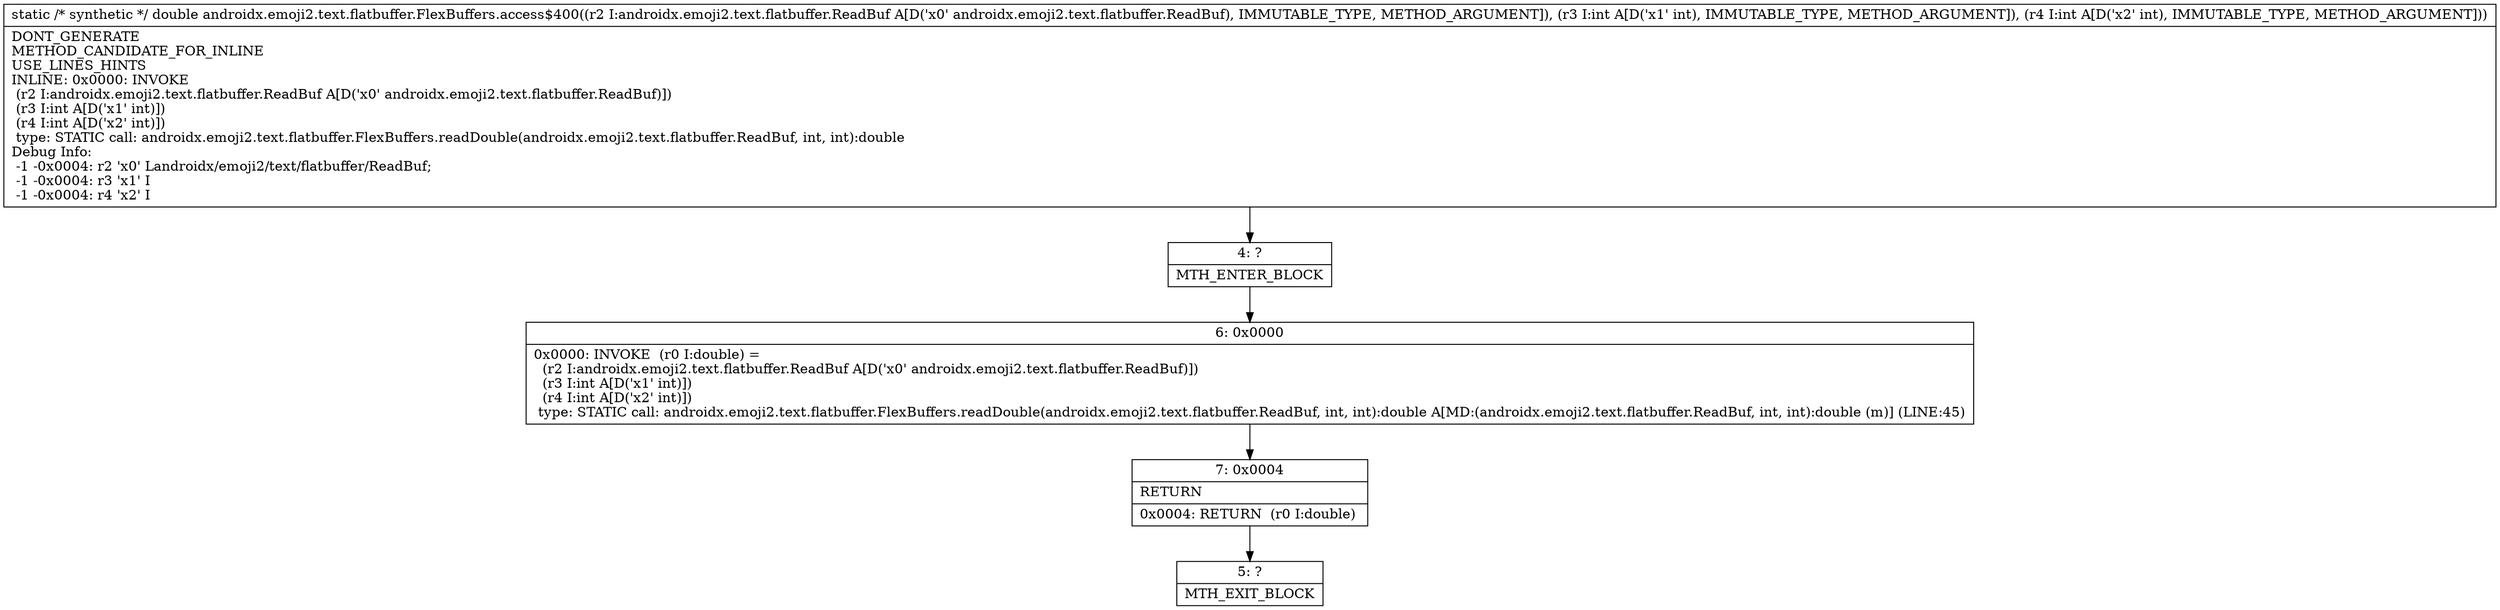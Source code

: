 digraph "CFG forandroidx.emoji2.text.flatbuffer.FlexBuffers.access$400(Landroidx\/emoji2\/text\/flatbuffer\/ReadBuf;II)D" {
Node_4 [shape=record,label="{4\:\ ?|MTH_ENTER_BLOCK\l}"];
Node_6 [shape=record,label="{6\:\ 0x0000|0x0000: INVOKE  (r0 I:double) = \l  (r2 I:androidx.emoji2.text.flatbuffer.ReadBuf A[D('x0' androidx.emoji2.text.flatbuffer.ReadBuf)])\l  (r3 I:int A[D('x1' int)])\l  (r4 I:int A[D('x2' int)])\l type: STATIC call: androidx.emoji2.text.flatbuffer.FlexBuffers.readDouble(androidx.emoji2.text.flatbuffer.ReadBuf, int, int):double A[MD:(androidx.emoji2.text.flatbuffer.ReadBuf, int, int):double (m)] (LINE:45)\l}"];
Node_7 [shape=record,label="{7\:\ 0x0004|RETURN\l|0x0004: RETURN  (r0 I:double) \l}"];
Node_5 [shape=record,label="{5\:\ ?|MTH_EXIT_BLOCK\l}"];
MethodNode[shape=record,label="{static \/* synthetic *\/ double androidx.emoji2.text.flatbuffer.FlexBuffers.access$400((r2 I:androidx.emoji2.text.flatbuffer.ReadBuf A[D('x0' androidx.emoji2.text.flatbuffer.ReadBuf), IMMUTABLE_TYPE, METHOD_ARGUMENT]), (r3 I:int A[D('x1' int), IMMUTABLE_TYPE, METHOD_ARGUMENT]), (r4 I:int A[D('x2' int), IMMUTABLE_TYPE, METHOD_ARGUMENT]))  | DONT_GENERATE\lMETHOD_CANDIDATE_FOR_INLINE\lUSE_LINES_HINTS\lINLINE: 0x0000: INVOKE  \l  (r2 I:androidx.emoji2.text.flatbuffer.ReadBuf A[D('x0' androidx.emoji2.text.flatbuffer.ReadBuf)])\l  (r3 I:int A[D('x1' int)])\l  (r4 I:int A[D('x2' int)])\l type: STATIC call: androidx.emoji2.text.flatbuffer.FlexBuffers.readDouble(androidx.emoji2.text.flatbuffer.ReadBuf, int, int):double\lDebug Info:\l  \-1 \-0x0004: r2 'x0' Landroidx\/emoji2\/text\/flatbuffer\/ReadBuf;\l  \-1 \-0x0004: r3 'x1' I\l  \-1 \-0x0004: r4 'x2' I\l}"];
MethodNode -> Node_4;Node_4 -> Node_6;
Node_6 -> Node_7;
Node_7 -> Node_5;
}


